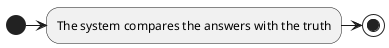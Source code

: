 @startuml eval
(*) -right-> "The system compares the answers with the truth"
"The system compares the answers with the truth" -right-> (*)
@enduml
